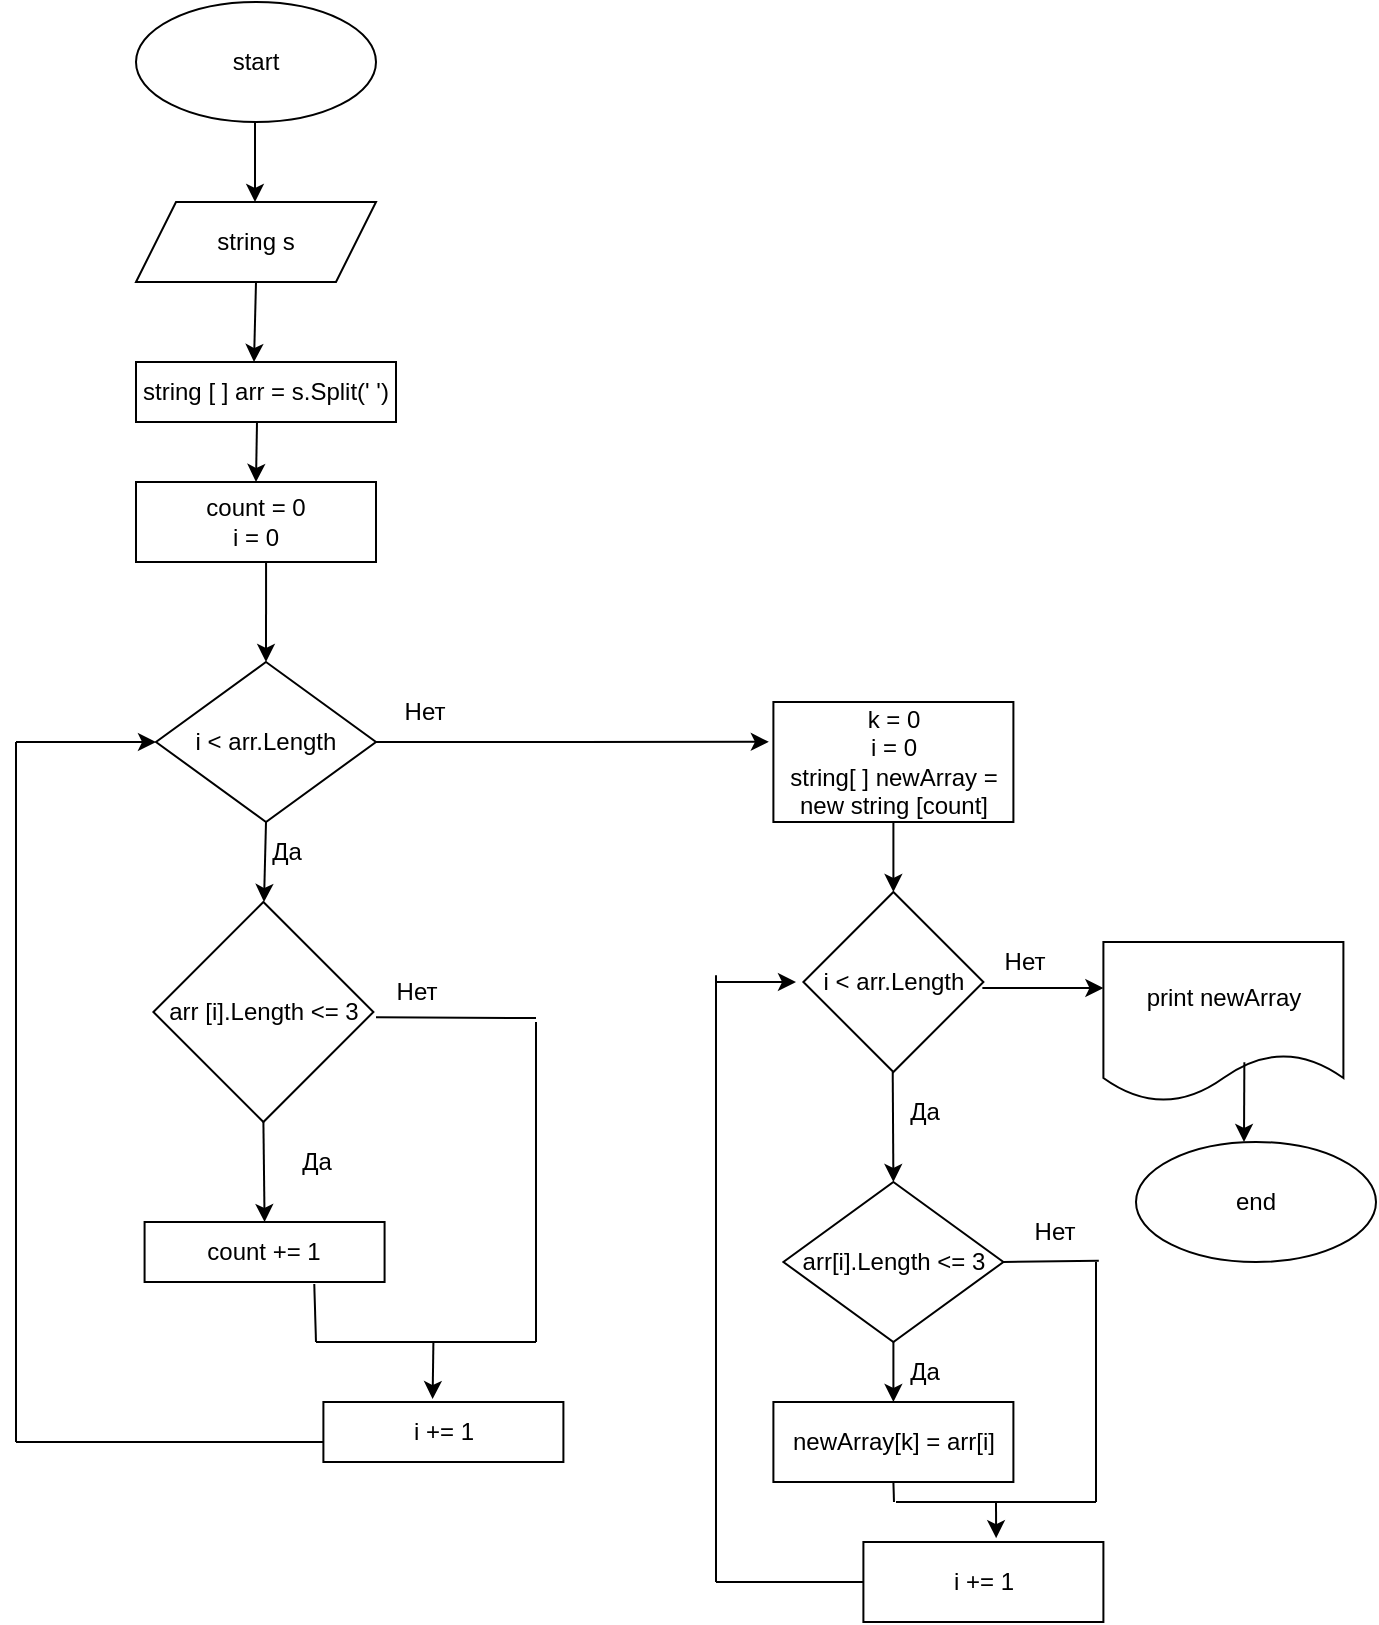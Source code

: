 <mxfile version="20.2.8" type="device"><diagram id="llEy1YCI_f6uHbc9Lgmi" name="Страница 1"><mxGraphModel dx="867" dy="563" grid="1" gridSize="10" guides="1" tooltips="1" connect="1" arrows="1" fold="1" page="1" pageScale="1" pageWidth="827" pageHeight="1169" math="0" shadow="0"><root><mxCell id="0"/><mxCell id="1" parent="0"/><mxCell id="N284wVRul5svNYInibUA-1" value="start&lt;br&gt;" style="ellipse;whiteSpace=wrap;html=1;" parent="1" vertex="1"><mxGeometry x="300" y="20" width="120" height="60" as="geometry"/></mxCell><mxCell id="N284wVRul5svNYInibUA-3" value="" style="endArrow=classic;html=1;rounded=0;" parent="1" edge="1"><mxGeometry width="50" height="50" relative="1" as="geometry"><mxPoint x="359.5" y="80" as="sourcePoint"/><mxPoint x="359.5" y="120" as="targetPoint"/></mxGeometry></mxCell><mxCell id="WuhsHF95b6e2euJJNrlg-1" value="string s" style="shape=parallelogram;perimeter=parallelogramPerimeter;whiteSpace=wrap;html=1;fixedSize=1;" parent="1" vertex="1"><mxGeometry x="300" y="120" width="120" height="40" as="geometry"/></mxCell><mxCell id="WuhsHF95b6e2euJJNrlg-2" value="" style="endArrow=classic;html=1;rounded=0;exitX=0.5;exitY=1;exitDx=0;exitDy=0;" parent="1" source="WuhsHF95b6e2euJJNrlg-1" edge="1"><mxGeometry width="50" height="50" relative="1" as="geometry"><mxPoint x="359.41" y="180" as="sourcePoint"/><mxPoint x="359" y="200" as="targetPoint"/></mxGeometry></mxCell><mxCell id="WuhsHF95b6e2euJJNrlg-3" value="string [ ] arr = s.Split(' ')" style="rounded=0;whiteSpace=wrap;html=1;" parent="1" vertex="1"><mxGeometry x="300" y="200" width="130" height="30" as="geometry"/></mxCell><mxCell id="WuhsHF95b6e2euJJNrlg-4" value="count = 0&lt;br&gt;i = 0" style="rounded=0;whiteSpace=wrap;html=1;" parent="1" vertex="1"><mxGeometry x="300" y="260" width="120" height="40" as="geometry"/></mxCell><mxCell id="WuhsHF95b6e2euJJNrlg-5" value="" style="endArrow=classic;html=1;rounded=0;exitX=0.5;exitY=1;exitDx=0;exitDy=0;" parent="1" edge="1"><mxGeometry width="50" height="50" relative="1" as="geometry"><mxPoint x="360.5" y="230" as="sourcePoint"/><mxPoint x="360" y="260" as="targetPoint"/></mxGeometry></mxCell><mxCell id="WuhsHF95b6e2euJJNrlg-6" value="arr [i].Length &amp;lt;= 3" style="rhombus;whiteSpace=wrap;html=1;" parent="1" vertex="1"><mxGeometry x="308.7" y="470" width="110" height="110" as="geometry"/></mxCell><mxCell id="WuhsHF95b6e2euJJNrlg-7" value="" style="endArrow=classic;html=1;rounded=0;exitX=0.5;exitY=1;exitDx=0;exitDy=0;entryX=0.5;entryY=0;entryDx=0;entryDy=0;" parent="1" source="WuhsHF95b6e2euJJNrlg-6" target="WuhsHF95b6e2euJJNrlg-13" edge="1"><mxGeometry width="50" height="50" relative="1" as="geometry"><mxPoint x="425" y="675" as="sourcePoint"/><mxPoint x="364" y="620" as="targetPoint"/></mxGeometry></mxCell><mxCell id="WuhsHF95b6e2euJJNrlg-11" value="Да" style="text;html=1;align=center;verticalAlign=middle;resizable=0;points=[];autosize=1;strokeColor=none;fillColor=none;" parent="1" vertex="1"><mxGeometry x="370" y="585" width="40" height="30" as="geometry"/></mxCell><mxCell id="WuhsHF95b6e2euJJNrlg-12" value="" style="endArrow=classic;html=1;rounded=0;exitX=0.542;exitY=1;exitDx=0;exitDy=0;exitPerimeter=0;" parent="1" source="WuhsHF95b6e2euJJNrlg-4" edge="1"><mxGeometry width="50" height="50" relative="1" as="geometry"><mxPoint x="430" y="490" as="sourcePoint"/><mxPoint x="365" y="350" as="targetPoint"/></mxGeometry></mxCell><mxCell id="WuhsHF95b6e2euJJNrlg-13" value="count += 1&lt;br&gt;" style="rounded=0;whiteSpace=wrap;html=1;" parent="1" vertex="1"><mxGeometry x="304.29" y="630" width="120" height="30" as="geometry"/></mxCell><mxCell id="WuhsHF95b6e2euJJNrlg-16" style="edgeStyle=orthogonalEdgeStyle;rounded=0;orthogonalLoop=1;jettySize=auto;html=1;exitX=1;exitY=0.5;exitDx=0;exitDy=0;entryX=-0.019;entryY=0.332;entryDx=0;entryDy=0;entryPerimeter=0;" parent="1" source="WuhsHF95b6e2euJJNrlg-14" target="WuhsHF95b6e2euJJNrlg-39" edge="1"><mxGeometry relative="1" as="geometry"><mxPoint x="460" y="389.931" as="targetPoint"/></mxGeometry></mxCell><mxCell id="WuhsHF95b6e2euJJNrlg-14" value="i &amp;lt; arr.Length" style="rhombus;whiteSpace=wrap;html=1;" parent="1" vertex="1"><mxGeometry x="310" y="350" width="110" height="80" as="geometry"/></mxCell><mxCell id="WuhsHF95b6e2euJJNrlg-18" value="Нет" style="text;html=1;align=center;verticalAlign=middle;resizable=0;points=[];autosize=1;strokeColor=none;fillColor=none;" parent="1" vertex="1"><mxGeometry x="424.29" y="360" width="40" height="30" as="geometry"/></mxCell><mxCell id="WuhsHF95b6e2euJJNrlg-19" value="" style="endArrow=classic;html=1;rounded=0;exitX=0.5;exitY=1;exitDx=0;exitDy=0;" parent="1" source="WuhsHF95b6e2euJJNrlg-14" edge="1"><mxGeometry width="50" height="50" relative="1" as="geometry"><mxPoint x="430" y="550" as="sourcePoint"/><mxPoint x="364" y="470" as="targetPoint"/></mxGeometry></mxCell><mxCell id="WuhsHF95b6e2euJJNrlg-21" value="Да" style="text;html=1;align=center;verticalAlign=middle;resizable=0;points=[];autosize=1;strokeColor=none;fillColor=none;" parent="1" vertex="1"><mxGeometry x="355" y="430" width="40" height="30" as="geometry"/></mxCell><mxCell id="WuhsHF95b6e2euJJNrlg-23" value="Нет" style="text;html=1;align=center;verticalAlign=middle;resizable=0;points=[];autosize=1;strokeColor=none;fillColor=none;" parent="1" vertex="1"><mxGeometry x="420" y="500" width="40" height="30" as="geometry"/></mxCell><mxCell id="WuhsHF95b6e2euJJNrlg-24" value="i += 1" style="rounded=0;whiteSpace=wrap;html=1;" parent="1" vertex="1"><mxGeometry x="393.7" y="720" width="120" height="30" as="geometry"/></mxCell><mxCell id="WuhsHF95b6e2euJJNrlg-27" value="" style="endArrow=none;html=1;rounded=0;exitX=0;exitY=0.922;exitDx=0;exitDy=0;exitPerimeter=0;" parent="1" source="WuhsHF95b6e2euJJNrlg-23" edge="1"><mxGeometry width="50" height="50" relative="1" as="geometry"><mxPoint x="430" y="640" as="sourcePoint"/><mxPoint x="500" y="528" as="targetPoint"/></mxGeometry></mxCell><mxCell id="WuhsHF95b6e2euJJNrlg-28" value="" style="endArrow=none;html=1;rounded=0;" parent="1" edge="1"><mxGeometry width="50" height="50" relative="1" as="geometry"><mxPoint x="500" y="690" as="sourcePoint"/><mxPoint x="500" y="530" as="targetPoint"/></mxGeometry></mxCell><mxCell id="WuhsHF95b6e2euJJNrlg-29" value="" style="endArrow=none;html=1;rounded=0;exitX=0.707;exitY=1.033;exitDx=0;exitDy=0;exitPerimeter=0;" parent="1" source="WuhsHF95b6e2euJJNrlg-13" edge="1"><mxGeometry width="50" height="50" relative="1" as="geometry"><mxPoint x="430" y="640" as="sourcePoint"/><mxPoint x="390" y="690" as="targetPoint"/></mxGeometry></mxCell><mxCell id="WuhsHF95b6e2euJJNrlg-30" value="" style="endArrow=none;html=1;rounded=0;" parent="1" edge="1"><mxGeometry width="50" height="50" relative="1" as="geometry"><mxPoint x="390" y="690" as="sourcePoint"/><mxPoint x="500" y="690" as="targetPoint"/></mxGeometry></mxCell><mxCell id="WuhsHF95b6e2euJJNrlg-35" value="" style="endArrow=none;html=1;rounded=0;" parent="1" edge="1"><mxGeometry width="50" height="50" relative="1" as="geometry"><mxPoint x="393.7" y="740" as="sourcePoint"/><mxPoint x="240" y="740" as="targetPoint"/></mxGeometry></mxCell><mxCell id="WuhsHF95b6e2euJJNrlg-36" value="" style="endArrow=none;html=1;rounded=0;" parent="1" edge="1"><mxGeometry width="50" height="50" relative="1" as="geometry"><mxPoint x="240" y="740" as="sourcePoint"/><mxPoint x="240" y="390" as="targetPoint"/></mxGeometry></mxCell><mxCell id="WuhsHF95b6e2euJJNrlg-38" value="" style="endArrow=classic;html=1;rounded=0;entryX=0;entryY=0.5;entryDx=0;entryDy=0;" parent="1" target="WuhsHF95b6e2euJJNrlg-14" edge="1"><mxGeometry width="50" height="50" relative="1" as="geometry"><mxPoint x="240" y="390" as="sourcePoint"/><mxPoint x="480" y="590" as="targetPoint"/></mxGeometry></mxCell><mxCell id="WuhsHF95b6e2euJJNrlg-39" value="k = 0&lt;br&gt;i = 0&lt;br&gt;string[ ] newArray = new string [count]" style="rounded=0;whiteSpace=wrap;html=1;" parent="1" vertex="1"><mxGeometry x="618.7" y="370" width="120" height="60" as="geometry"/></mxCell><mxCell id="WuhsHF95b6e2euJJNrlg-40" value="" style="endArrow=classic;html=1;rounded=0;exitX=0.5;exitY=1;exitDx=0;exitDy=0;entryX=0.5;entryY=0;entryDx=0;entryDy=0;" parent="1" source="WuhsHF95b6e2euJJNrlg-39" target="WuhsHF95b6e2euJJNrlg-42" edge="1"><mxGeometry width="50" height="50" relative="1" as="geometry"><mxPoint x="678.7" y="440" as="sourcePoint"/><mxPoint x="678.7" y="470" as="targetPoint"/></mxGeometry></mxCell><mxCell id="WuhsHF95b6e2euJJNrlg-41" value="" style="endArrow=classic;html=1;rounded=0;entryX=0.455;entryY=-0.05;entryDx=0;entryDy=0;entryPerimeter=0;" parent="1" target="WuhsHF95b6e2euJJNrlg-24" edge="1"><mxGeometry width="50" height="50" relative="1" as="geometry"><mxPoint x="448.7" y="690" as="sourcePoint"/><mxPoint x="498.7" y="640" as="targetPoint"/></mxGeometry></mxCell><mxCell id="WuhsHF95b6e2euJJNrlg-42" value="i &amp;lt; arr.Length" style="rhombus;whiteSpace=wrap;html=1;" parent="1" vertex="1"><mxGeometry x="633.7" y="465" width="90" height="90" as="geometry"/></mxCell><mxCell id="WuhsHF95b6e2euJJNrlg-43" value="" style="endArrow=classic;html=1;rounded=0;entryX=0.5;entryY=0;entryDx=0;entryDy=0;" parent="1" target="WuhsHF95b6e2euJJNrlg-47" edge="1"><mxGeometry width="50" height="50" relative="1" as="geometry"><mxPoint x="678.36" y="555" as="sourcePoint"/><mxPoint x="678.36" y="605" as="targetPoint"/></mxGeometry></mxCell><mxCell id="WuhsHF95b6e2euJJNrlg-44" value="Да" style="text;html=1;align=center;verticalAlign=middle;resizable=0;points=[];autosize=1;strokeColor=none;fillColor=none;" parent="1" vertex="1"><mxGeometry x="673.7" y="560" width="40" height="30" as="geometry"/></mxCell><mxCell id="WuhsHF95b6e2euJJNrlg-45" value="Нет" style="text;html=1;align=center;verticalAlign=middle;resizable=0;points=[];autosize=1;strokeColor=none;fillColor=none;" parent="1" vertex="1"><mxGeometry x="723.7" y="485" width="40" height="30" as="geometry"/></mxCell><mxCell id="WuhsHF95b6e2euJJNrlg-46" value="" style="endArrow=classic;html=1;rounded=0;exitX=-0.013;exitY=0.934;exitDx=0;exitDy=0;exitPerimeter=0;" parent="1" source="WuhsHF95b6e2euJJNrlg-45" edge="1"><mxGeometry width="50" height="50" relative="1" as="geometry"><mxPoint x="543.7" y="640" as="sourcePoint"/><mxPoint x="783.7" y="513" as="targetPoint"/></mxGeometry></mxCell><mxCell id="WuhsHF95b6e2euJJNrlg-47" value="arr[i].Length &amp;lt;= 3" style="rhombus;whiteSpace=wrap;html=1;" parent="1" vertex="1"><mxGeometry x="623.7" y="610" width="110" height="80" as="geometry"/></mxCell><mxCell id="WuhsHF95b6e2euJJNrlg-49" value="" style="endArrow=classic;html=1;rounded=0;exitX=0.5;exitY=1;exitDx=0;exitDy=0;" parent="1" source="WuhsHF95b6e2euJJNrlg-47" edge="1"><mxGeometry width="50" height="50" relative="1" as="geometry"><mxPoint x="623.7" y="710" as="sourcePoint"/><mxPoint x="678.7" y="720" as="targetPoint"/></mxGeometry></mxCell><mxCell id="WuhsHF95b6e2euJJNrlg-50" value="newArray[k] = arr[i]" style="rounded=0;whiteSpace=wrap;html=1;" parent="1" vertex="1"><mxGeometry x="618.7" y="720" width="120" height="40" as="geometry"/></mxCell><mxCell id="WuhsHF95b6e2euJJNrlg-51" value="Да" style="text;html=1;align=center;verticalAlign=middle;resizable=0;points=[];autosize=1;strokeColor=none;fillColor=none;" parent="1" vertex="1"><mxGeometry x="673.7" y="690" width="40" height="30" as="geometry"/></mxCell><mxCell id="WuhsHF95b6e2euJJNrlg-52" value="Нет" style="text;html=1;align=center;verticalAlign=middle;resizable=0;points=[];autosize=1;strokeColor=none;fillColor=none;" parent="1" vertex="1"><mxGeometry x="738.7" y="620" width="40" height="30" as="geometry"/></mxCell><mxCell id="WuhsHF95b6e2euJJNrlg-54" value="" style="endArrow=none;html=1;rounded=0;exitX=0.5;exitY=1;exitDx=0;exitDy=0;" parent="1" source="WuhsHF95b6e2euJJNrlg-50" edge="1"><mxGeometry width="50" height="50" relative="1" as="geometry"><mxPoint x="630" y="700" as="sourcePoint"/><mxPoint x="679" y="770" as="targetPoint"/></mxGeometry></mxCell><mxCell id="vUn5sSBx0MqEIRyUbD0T-1" value="i += 1" style="rounded=0;whiteSpace=wrap;html=1;" parent="1" vertex="1"><mxGeometry x="663.7" y="790" width="120" height="40" as="geometry"/></mxCell><mxCell id="vUn5sSBx0MqEIRyUbD0T-2" value="" style="endArrow=none;html=1;rounded=0;exitX=1;exitY=0.5;exitDx=0;exitDy=0;entryX=1.068;entryY=0.981;entryDx=0;entryDy=0;entryPerimeter=0;" parent="1" source="WuhsHF95b6e2euJJNrlg-47" target="WuhsHF95b6e2euJJNrlg-52" edge="1"><mxGeometry width="50" height="50" relative="1" as="geometry"><mxPoint x="580" y="750" as="sourcePoint"/><mxPoint x="630" y="700" as="targetPoint"/></mxGeometry></mxCell><mxCell id="vUn5sSBx0MqEIRyUbD0T-3" value="" style="endArrow=none;html=1;rounded=0;" parent="1" edge="1"><mxGeometry width="50" height="50" relative="1" as="geometry"><mxPoint x="780" y="770" as="sourcePoint"/><mxPoint x="780" y="650" as="targetPoint"/></mxGeometry></mxCell><mxCell id="vUn5sSBx0MqEIRyUbD0T-4" value="" style="endArrow=none;html=1;rounded=0;" parent="1" edge="1"><mxGeometry width="50" height="50" relative="1" as="geometry"><mxPoint x="680" y="770" as="sourcePoint"/><mxPoint x="780" y="770" as="targetPoint"/></mxGeometry></mxCell><mxCell id="vUn5sSBx0MqEIRyUbD0T-5" value="" style="endArrow=classic;html=1;rounded=0;entryX=0.553;entryY=-0.048;entryDx=0;entryDy=0;entryPerimeter=0;" parent="1" target="vUn5sSBx0MqEIRyUbD0T-1" edge="1"><mxGeometry width="50" height="50" relative="1" as="geometry"><mxPoint x="730" y="770" as="sourcePoint"/><mxPoint x="630" y="700" as="targetPoint"/></mxGeometry></mxCell><mxCell id="vUn5sSBx0MqEIRyUbD0T-6" value="" style="endArrow=none;html=1;rounded=0;exitX=0;exitY=0.5;exitDx=0;exitDy=0;" parent="1" source="vUn5sSBx0MqEIRyUbD0T-1" edge="1"><mxGeometry width="50" height="50" relative="1" as="geometry"><mxPoint x="660" y="810" as="sourcePoint"/><mxPoint x="590" y="810" as="targetPoint"/></mxGeometry></mxCell><mxCell id="vUn5sSBx0MqEIRyUbD0T-8" value="" style="endArrow=none;html=1;rounded=0;" parent="1" edge="1"><mxGeometry width="50" height="50" relative="1" as="geometry"><mxPoint x="590" y="810" as="sourcePoint"/><mxPoint x="590" y="506.571" as="targetPoint"/></mxGeometry></mxCell><mxCell id="vUn5sSBx0MqEIRyUbD0T-10" value="" style="endArrow=classic;html=1;rounded=0;" parent="1" edge="1"><mxGeometry width="50" height="50" relative="1" as="geometry"><mxPoint x="590" y="510" as="sourcePoint"/><mxPoint x="630" y="510" as="targetPoint"/></mxGeometry></mxCell><mxCell id="vUn5sSBx0MqEIRyUbD0T-11" value="print newArray" style="shape=document;whiteSpace=wrap;html=1;boundedLbl=1;" parent="1" vertex="1"><mxGeometry x="783.7" y="490" width="120" height="80" as="geometry"/></mxCell><mxCell id="vUn5sSBx0MqEIRyUbD0T-12" value="" style="endArrow=classic;html=1;rounded=0;exitX=0.504;exitY=0.877;exitDx=0;exitDy=0;exitPerimeter=0;" parent="1" edge="1"><mxGeometry width="50" height="50" relative="1" as="geometry"><mxPoint x="854.18" y="550.16" as="sourcePoint"/><mxPoint x="854" y="590" as="targetPoint"/></mxGeometry></mxCell><mxCell id="vUn5sSBx0MqEIRyUbD0T-13" value="end" style="ellipse;whiteSpace=wrap;html=1;" parent="1" vertex="1"><mxGeometry x="800" y="590" width="120" height="60" as="geometry"/></mxCell></root></mxGraphModel></diagram></mxfile>